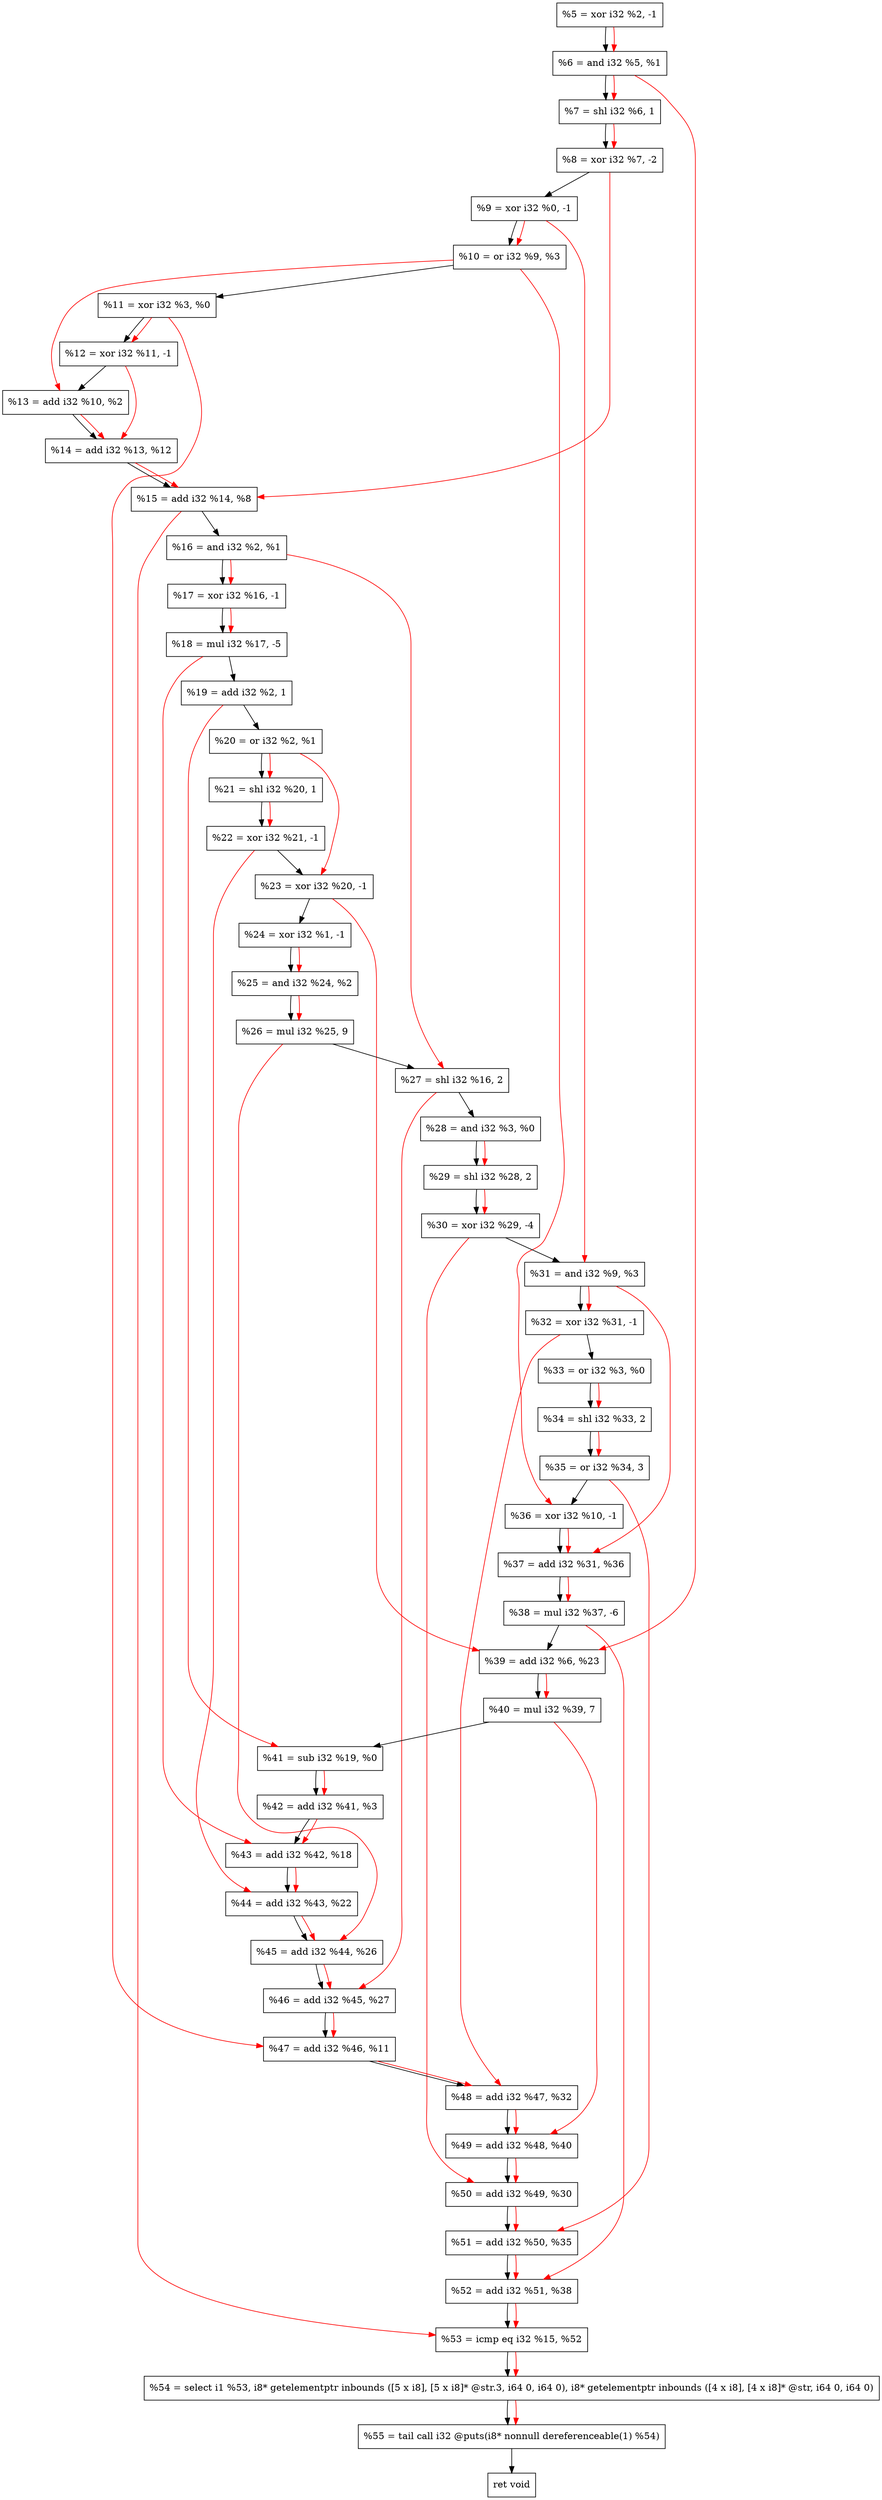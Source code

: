 digraph "DFG for'crackme' function" {
	Node0x1781d80[shape=record, label="  %5 = xor i32 %2, -1"];
	Node0x1781df0[shape=record, label="  %6 = and i32 %5, %1"];
	Node0x1781e90[shape=record, label="  %7 = shl i32 %6, 1"];
	Node0x1781f30[shape=record, label="  %8 = xor i32 %7, -2"];
	Node0x1781fa0[shape=record, label="  %9 = xor i32 %0, -1"];
	Node0x1782010[shape=record, label="  %10 = or i32 %9, %3"];
	Node0x1782080[shape=record, label="  %11 = xor i32 %3, %0"];
	Node0x17820f0[shape=record, label="  %12 = xor i32 %11, -1"];
	Node0x1782160[shape=record, label="  %13 = add i32 %10, %2"];
	Node0x17821d0[shape=record, label="  %14 = add i32 %13, %12"];
	Node0x1782240[shape=record, label="  %15 = add i32 %14, %8"];
	Node0x17822b0[shape=record, label="  %16 = and i32 %2, %1"];
	Node0x1782320[shape=record, label="  %17 = xor i32 %16, -1"];
	Node0x17823c0[shape=record, label="  %18 = mul i32 %17, -5"];
	Node0x1782430[shape=record, label="  %19 = add i32 %2, 1"];
	Node0x17824a0[shape=record, label="  %20 = or i32 %2, %1"];
	Node0x1782510[shape=record, label="  %21 = shl i32 %20, 1"];
	Node0x1782580[shape=record, label="  %22 = xor i32 %21, -1"];
	Node0x17825f0[shape=record, label="  %23 = xor i32 %20, -1"];
	Node0x1782660[shape=record, label="  %24 = xor i32 %1, -1"];
	Node0x17826d0[shape=record, label="  %25 = and i32 %24, %2"];
	Node0x1782770[shape=record, label="  %26 = mul i32 %25, 9"];
	Node0x1782810[shape=record, label="  %27 = shl i32 %16, 2"];
	Node0x1782880[shape=record, label="  %28 = and i32 %3, %0"];
	Node0x17828f0[shape=record, label="  %29 = shl i32 %28, 2"];
	Node0x1782990[shape=record, label="  %30 = xor i32 %29, -4"];
	Node0x1782a00[shape=record, label="  %31 = and i32 %9, %3"];
	Node0x1782a70[shape=record, label="  %32 = xor i32 %31, -1"];
	Node0x1782cf0[shape=record, label="  %33 = or i32 %3, %0"];
	Node0x1782d60[shape=record, label="  %34 = shl i32 %33, 2"];
	Node0x1782e00[shape=record, label="  %35 = or i32 %34, 3"];
	Node0x1782e70[shape=record, label="  %36 = xor i32 %10, -1"];
	Node0x1782ee0[shape=record, label="  %37 = add i32 %31, %36"];
	Node0x1782f80[shape=record, label="  %38 = mul i32 %37, -6"];
	Node0x1782ff0[shape=record, label="  %39 = add i32 %6, %23"];
	Node0x1783090[shape=record, label="  %40 = mul i32 %39, 7"];
	Node0x1783100[shape=record, label="  %41 = sub i32 %19, %0"];
	Node0x1783170[shape=record, label="  %42 = add i32 %41, %3"];
	Node0x17831e0[shape=record, label="  %43 = add i32 %42, %18"];
	Node0x1783250[shape=record, label="  %44 = add i32 %43, %22"];
	Node0x17832c0[shape=record, label="  %45 = add i32 %44, %26"];
	Node0x1783330[shape=record, label="  %46 = add i32 %45, %27"];
	Node0x17833a0[shape=record, label="  %47 = add i32 %46, %11"];
	Node0x1783410[shape=record, label="  %48 = add i32 %47, %32"];
	Node0x1783480[shape=record, label="  %49 = add i32 %48, %40"];
	Node0x17834f0[shape=record, label="  %50 = add i32 %49, %30"];
	Node0x1783560[shape=record, label="  %51 = add i32 %50, %35"];
	Node0x17835d0[shape=record, label="  %52 = add i32 %51, %38"];
	Node0x1783640[shape=record, label="  %53 = icmp eq i32 %15, %52"];
	Node0x1722268[shape=record, label="  %54 = select i1 %53, i8* getelementptr inbounds ([5 x i8], [5 x i8]* @str.3, i64 0, i64 0), i8* getelementptr inbounds ([4 x i8], [4 x i8]* @str, i64 0, i64 0)"];
	Node0x1783ae0[shape=record, label="  %55 = tail call i32 @puts(i8* nonnull dereferenceable(1) %54)"];
	Node0x1783b30[shape=record, label="  ret void"];
	Node0x1781d80 -> Node0x1781df0;
	Node0x1781df0 -> Node0x1781e90;
	Node0x1781e90 -> Node0x1781f30;
	Node0x1781f30 -> Node0x1781fa0;
	Node0x1781fa0 -> Node0x1782010;
	Node0x1782010 -> Node0x1782080;
	Node0x1782080 -> Node0x17820f0;
	Node0x17820f0 -> Node0x1782160;
	Node0x1782160 -> Node0x17821d0;
	Node0x17821d0 -> Node0x1782240;
	Node0x1782240 -> Node0x17822b0;
	Node0x17822b0 -> Node0x1782320;
	Node0x1782320 -> Node0x17823c0;
	Node0x17823c0 -> Node0x1782430;
	Node0x1782430 -> Node0x17824a0;
	Node0x17824a0 -> Node0x1782510;
	Node0x1782510 -> Node0x1782580;
	Node0x1782580 -> Node0x17825f0;
	Node0x17825f0 -> Node0x1782660;
	Node0x1782660 -> Node0x17826d0;
	Node0x17826d0 -> Node0x1782770;
	Node0x1782770 -> Node0x1782810;
	Node0x1782810 -> Node0x1782880;
	Node0x1782880 -> Node0x17828f0;
	Node0x17828f0 -> Node0x1782990;
	Node0x1782990 -> Node0x1782a00;
	Node0x1782a00 -> Node0x1782a70;
	Node0x1782a70 -> Node0x1782cf0;
	Node0x1782cf0 -> Node0x1782d60;
	Node0x1782d60 -> Node0x1782e00;
	Node0x1782e00 -> Node0x1782e70;
	Node0x1782e70 -> Node0x1782ee0;
	Node0x1782ee0 -> Node0x1782f80;
	Node0x1782f80 -> Node0x1782ff0;
	Node0x1782ff0 -> Node0x1783090;
	Node0x1783090 -> Node0x1783100;
	Node0x1783100 -> Node0x1783170;
	Node0x1783170 -> Node0x17831e0;
	Node0x17831e0 -> Node0x1783250;
	Node0x1783250 -> Node0x17832c0;
	Node0x17832c0 -> Node0x1783330;
	Node0x1783330 -> Node0x17833a0;
	Node0x17833a0 -> Node0x1783410;
	Node0x1783410 -> Node0x1783480;
	Node0x1783480 -> Node0x17834f0;
	Node0x17834f0 -> Node0x1783560;
	Node0x1783560 -> Node0x17835d0;
	Node0x17835d0 -> Node0x1783640;
	Node0x1783640 -> Node0x1722268;
	Node0x1722268 -> Node0x1783ae0;
	Node0x1783ae0 -> Node0x1783b30;
edge [color=red]
	Node0x1781d80 -> Node0x1781df0;
	Node0x1781df0 -> Node0x1781e90;
	Node0x1781e90 -> Node0x1781f30;
	Node0x1781fa0 -> Node0x1782010;
	Node0x1782080 -> Node0x17820f0;
	Node0x1782010 -> Node0x1782160;
	Node0x1782160 -> Node0x17821d0;
	Node0x17820f0 -> Node0x17821d0;
	Node0x17821d0 -> Node0x1782240;
	Node0x1781f30 -> Node0x1782240;
	Node0x17822b0 -> Node0x1782320;
	Node0x1782320 -> Node0x17823c0;
	Node0x17824a0 -> Node0x1782510;
	Node0x1782510 -> Node0x1782580;
	Node0x17824a0 -> Node0x17825f0;
	Node0x1782660 -> Node0x17826d0;
	Node0x17826d0 -> Node0x1782770;
	Node0x17822b0 -> Node0x1782810;
	Node0x1782880 -> Node0x17828f0;
	Node0x17828f0 -> Node0x1782990;
	Node0x1781fa0 -> Node0x1782a00;
	Node0x1782a00 -> Node0x1782a70;
	Node0x1782cf0 -> Node0x1782d60;
	Node0x1782d60 -> Node0x1782e00;
	Node0x1782010 -> Node0x1782e70;
	Node0x1782a00 -> Node0x1782ee0;
	Node0x1782e70 -> Node0x1782ee0;
	Node0x1782ee0 -> Node0x1782f80;
	Node0x1781df0 -> Node0x1782ff0;
	Node0x17825f0 -> Node0x1782ff0;
	Node0x1782ff0 -> Node0x1783090;
	Node0x1782430 -> Node0x1783100;
	Node0x1783100 -> Node0x1783170;
	Node0x1783170 -> Node0x17831e0;
	Node0x17823c0 -> Node0x17831e0;
	Node0x17831e0 -> Node0x1783250;
	Node0x1782580 -> Node0x1783250;
	Node0x1783250 -> Node0x17832c0;
	Node0x1782770 -> Node0x17832c0;
	Node0x17832c0 -> Node0x1783330;
	Node0x1782810 -> Node0x1783330;
	Node0x1783330 -> Node0x17833a0;
	Node0x1782080 -> Node0x17833a0;
	Node0x17833a0 -> Node0x1783410;
	Node0x1782a70 -> Node0x1783410;
	Node0x1783410 -> Node0x1783480;
	Node0x1783090 -> Node0x1783480;
	Node0x1783480 -> Node0x17834f0;
	Node0x1782990 -> Node0x17834f0;
	Node0x17834f0 -> Node0x1783560;
	Node0x1782e00 -> Node0x1783560;
	Node0x1783560 -> Node0x17835d0;
	Node0x1782f80 -> Node0x17835d0;
	Node0x1782240 -> Node0x1783640;
	Node0x17835d0 -> Node0x1783640;
	Node0x1783640 -> Node0x1722268;
	Node0x1722268 -> Node0x1783ae0;
}
